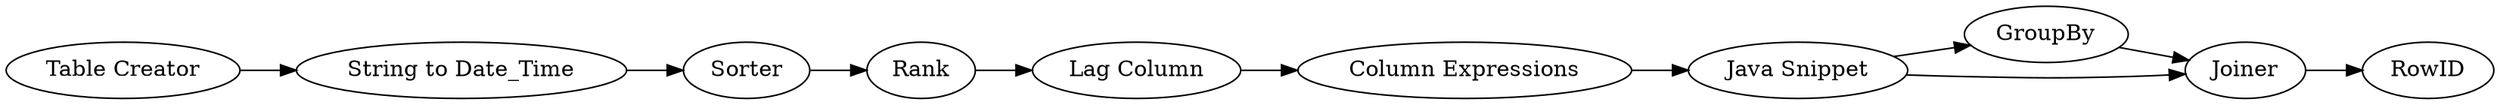 digraph {
	4 [label="Table Creator"]
	5 [label="String to Date_Time"]
	6 [label=Rank]
	7 [label=Sorter]
	8 [label="Lag Column"]
	9 [label="Column Expressions"]
	10 [label="Java Snippet"]
	11 [label=GroupBy]
	12 [label=Joiner]
	13 [label=RowID]
	4 -> 5
	5 -> 7
	6 -> 8
	7 -> 6
	8 -> 9
	9 -> 10
	10 -> 11
	10 -> 12
	11 -> 12
	12 -> 13
	rankdir=LR
}

